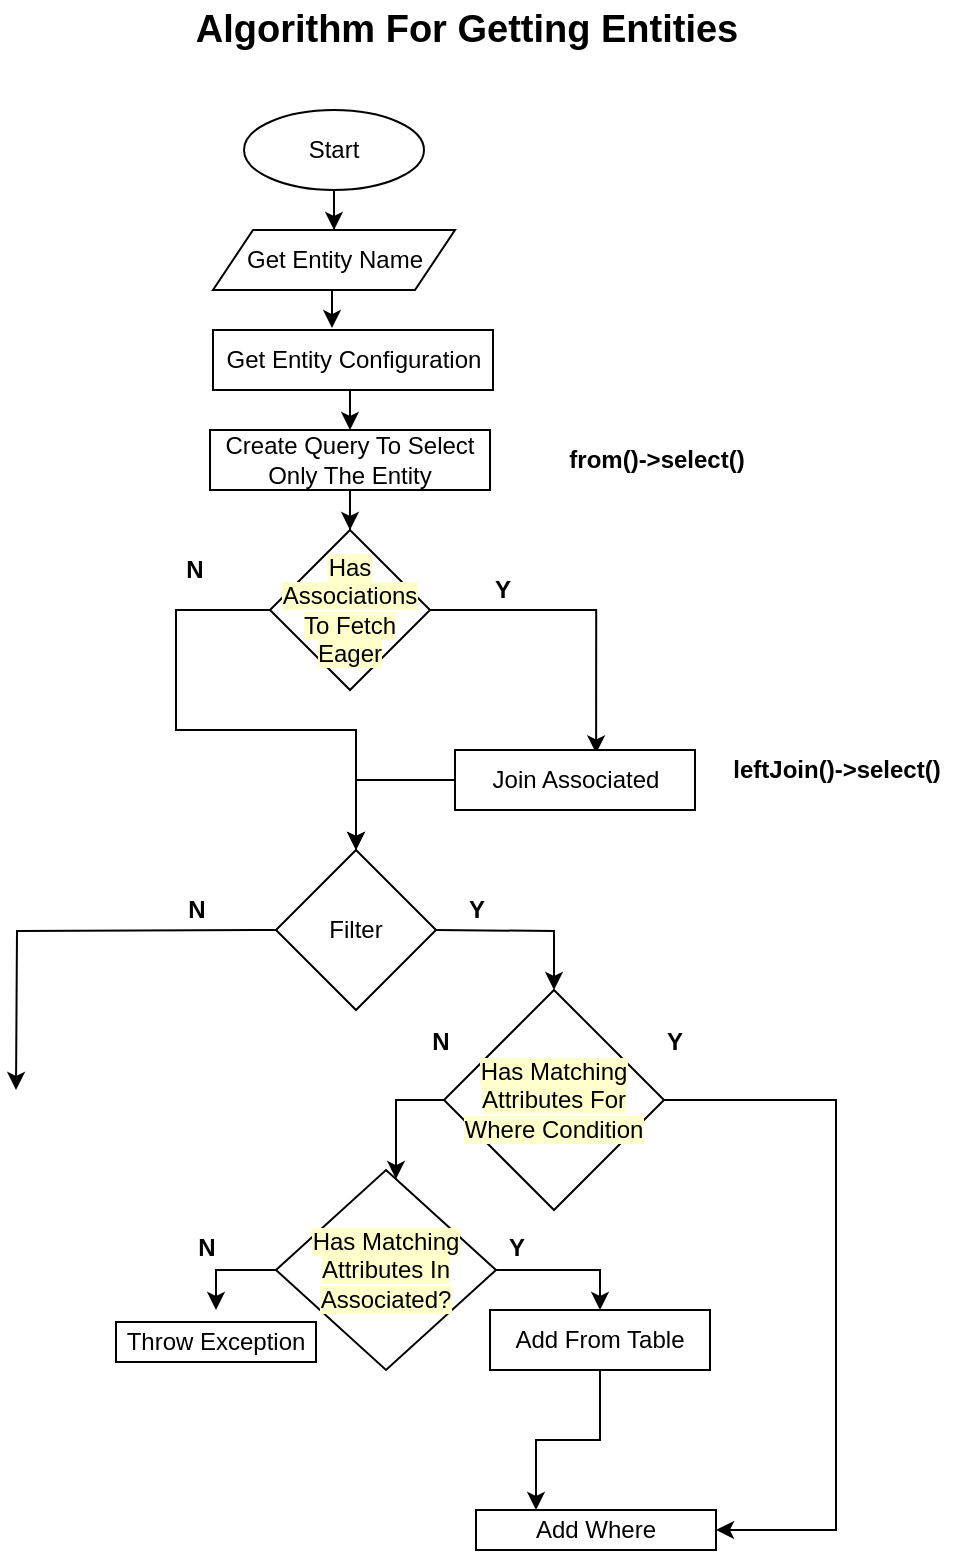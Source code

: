 <mxfile version="14.1.8" type="device"><diagram id="kD4zSPZ7bGZS6JNIyp9j" name="Page-1"><mxGraphModel dx="785" dy="535" grid="1" gridSize="10" guides="1" tooltips="1" connect="1" arrows="1" fold="1" page="1" pageScale="1" pageWidth="850" pageHeight="1100" math="0" shadow="0"><root><mxCell id="0"/><mxCell id="1" parent="0"/><mxCell id="E23y1CmX9zZtGq7kb587-1" value="Algorithm For Getting Entities" style="text;html=1;align=center;verticalAlign=middle;resizable=0;points=[];autosize=1;fontSize=19;fontStyle=1" vertex="1" parent="1"><mxGeometry x="130" y="85" width="290" height="30" as="geometry"/></mxCell><mxCell id="E23y1CmX9zZtGq7kb587-38" style="edgeStyle=orthogonalEdgeStyle;rounded=0;orthogonalLoop=1;jettySize=auto;html=1;entryX=0.5;entryY=0;entryDx=0;entryDy=0;fontSize=12;" edge="1" parent="1" source="E23y1CmX9zZtGq7kb587-2" target="E23y1CmX9zZtGq7kb587-3"><mxGeometry relative="1" as="geometry"/></mxCell><mxCell id="E23y1CmX9zZtGq7kb587-2" value="Start" style="ellipse;whiteSpace=wrap;html=1;fontSize=12;" vertex="1" parent="1"><mxGeometry x="164" y="140" width="90" height="40" as="geometry"/></mxCell><mxCell id="E23y1CmX9zZtGq7kb587-37" style="edgeStyle=orthogonalEdgeStyle;rounded=0;orthogonalLoop=1;jettySize=auto;html=1;exitX=0.5;exitY=1;exitDx=0;exitDy=0;entryX=0.425;entryY=-0.033;entryDx=0;entryDy=0;entryPerimeter=0;fontSize=12;" edge="1" parent="1" source="E23y1CmX9zZtGq7kb587-3" target="E23y1CmX9zZtGq7kb587-5"><mxGeometry relative="1" as="geometry"/></mxCell><mxCell id="E23y1CmX9zZtGq7kb587-3" value="Get Entity Name" style="shape=parallelogram;perimeter=parallelogramPerimeter;whiteSpace=wrap;html=1;fixedSize=1;fontSize=12;" vertex="1" parent="1"><mxGeometry x="148.5" y="200" width="121" height="30" as="geometry"/></mxCell><mxCell id="E23y1CmX9zZtGq7kb587-51" style="edgeStyle=orthogonalEdgeStyle;rounded=0;orthogonalLoop=1;jettySize=auto;html=1;entryX=0.5;entryY=0;entryDx=0;entryDy=0;fontSize=12;" edge="1" parent="1"><mxGeometry relative="1" as="geometry"><mxPoint x="218.5" y="280" as="sourcePoint"/><mxPoint x="217" y="300" as="targetPoint"/></mxGeometry></mxCell><mxCell id="E23y1CmX9zZtGq7kb587-5" value="Get Entity Configuration" style="whiteSpace=wrap;html=1;fontSize=12;" vertex="1" parent="1"><mxGeometry x="148.5" y="250" width="140" height="30" as="geometry"/></mxCell><mxCell id="E23y1CmX9zZtGq7kb587-7" style="edgeStyle=orthogonalEdgeStyle;rounded=0;orthogonalLoop=1;jettySize=auto;html=1;fontSize=12;" edge="1" parent="1" source="E23y1CmX9zZtGq7kb587-6" target="E23y1CmX9zZtGq7kb587-8"><mxGeometry relative="1" as="geometry"><mxPoint x="230" y="720" as="targetPoint"/><Array as="points"><mxPoint x="240" y="635"/></Array></mxGeometry></mxCell><mxCell id="E23y1CmX9zZtGq7kb587-18" style="edgeStyle=orthogonalEdgeStyle;rounded=0;orthogonalLoop=1;jettySize=auto;html=1;fontSize=12;entryX=1;entryY=0.5;entryDx=0;entryDy=0;" edge="1" parent="1" source="E23y1CmX9zZtGq7kb587-6" target="E23y1CmX9zZtGq7kb587-20"><mxGeometry relative="1" as="geometry"><mxPoint x="430" y="850" as="targetPoint"/><Array as="points"><mxPoint x="460" y="635"/><mxPoint x="460" y="850"/></Array></mxGeometry></mxCell><mxCell id="E23y1CmX9zZtGq7kb587-6" value="&lt;span style=&quot;background-color: rgb(255 , 255 , 204)&quot;&gt;Has Matching Attributes For Where Condition&lt;/span&gt;" style="rhombus;whiteSpace=wrap;html=1;fontSize=12;" vertex="1" parent="1"><mxGeometry x="264" y="580" width="110" height="110" as="geometry"/></mxCell><mxCell id="E23y1CmX9zZtGq7kb587-9" style="edgeStyle=orthogonalEdgeStyle;rounded=0;orthogonalLoop=1;jettySize=auto;html=1;exitX=0;exitY=0.5;exitDx=0;exitDy=0;fontSize=12;" edge="1" parent="1"><mxGeometry relative="1" as="geometry"><mxPoint x="150" y="740" as="targetPoint"/><mxPoint x="180" y="720" as="sourcePoint"/></mxGeometry></mxCell><mxCell id="E23y1CmX9zZtGq7kb587-12" style="edgeStyle=orthogonalEdgeStyle;rounded=0;orthogonalLoop=1;jettySize=auto;html=1;fontSize=12;entryX=0.5;entryY=0;entryDx=0;entryDy=0;" edge="1" parent="1" source="E23y1CmX9zZtGq7kb587-8" target="E23y1CmX9zZtGq7kb587-14"><mxGeometry relative="1" as="geometry"><mxPoint x="370" y="710" as="targetPoint"/><Array as="points"><mxPoint x="342" y="720"/></Array></mxGeometry></mxCell><mxCell id="E23y1CmX9zZtGq7kb587-8" value="&lt;span style=&quot;background-color: rgb(255 , 255 , 204)&quot;&gt;Has Matching Attributes In Associated?&lt;/span&gt;" style="rhombus;whiteSpace=wrap;html=1;" vertex="1" parent="1"><mxGeometry x="180" y="670" width="110" height="100" as="geometry"/></mxCell><mxCell id="E23y1CmX9zZtGq7kb587-10" value="Throw Exception" style="whiteSpace=wrap;html=1;fontSize=12;" vertex="1" parent="1"><mxGeometry x="100" y="746" width="100" height="20" as="geometry"/></mxCell><mxCell id="E23y1CmX9zZtGq7kb587-11" value="N" style="text;html=1;align=center;verticalAlign=middle;resizable=0;points=[];autosize=1;fontSize=12;fontStyle=1" vertex="1" parent="1"><mxGeometry x="135" y="699" width="20" height="20" as="geometry"/></mxCell><mxCell id="E23y1CmX9zZtGq7kb587-13" value="Y" style="text;html=1;align=center;verticalAlign=middle;resizable=0;points=[];autosize=1;fontSize=12;fontStyle=1" vertex="1" parent="1"><mxGeometry x="290" y="699" width="20" height="20" as="geometry"/></mxCell><mxCell id="E23y1CmX9zZtGq7kb587-44" style="edgeStyle=orthogonalEdgeStyle;rounded=0;orthogonalLoop=1;jettySize=auto;html=1;entryX=0.25;entryY=0;entryDx=0;entryDy=0;fontSize=12;" edge="1" parent="1" source="E23y1CmX9zZtGq7kb587-14" target="E23y1CmX9zZtGq7kb587-20"><mxGeometry relative="1" as="geometry"/></mxCell><mxCell id="E23y1CmX9zZtGq7kb587-14" value="Add From Table" style="whiteSpace=wrap;html=1;fontSize=12;" vertex="1" parent="1"><mxGeometry x="287" y="740" width="110" height="30" as="geometry"/></mxCell><mxCell id="E23y1CmX9zZtGq7kb587-17" value="N" style="text;html=1;align=center;verticalAlign=middle;resizable=0;points=[];autosize=1;fontSize=12;fontStyle=1" vertex="1" parent="1"><mxGeometry x="252" y="596" width="20" height="20" as="geometry"/></mxCell><mxCell id="E23y1CmX9zZtGq7kb587-19" value="Y" style="text;html=1;align=center;verticalAlign=middle;resizable=0;points=[];autosize=1;fontSize=12;fontStyle=1" vertex="1" parent="1"><mxGeometry x="368.5" y="596" width="20" height="20" as="geometry"/></mxCell><mxCell id="E23y1CmX9zZtGq7kb587-20" value="Add Where" style="whiteSpace=wrap;html=1;fontSize=12;" vertex="1" parent="1"><mxGeometry x="280" y="840" width="120" height="20" as="geometry"/></mxCell><mxCell id="E23y1CmX9zZtGq7kb587-23" style="edgeStyle=orthogonalEdgeStyle;rounded=0;orthogonalLoop=1;jettySize=auto;html=1;fontSize=12;" edge="1" parent="1" target="E23y1CmX9zZtGq7kb587-6"><mxGeometry relative="1" as="geometry"><mxPoint x="260" y="550" as="sourcePoint"/></mxGeometry></mxCell><mxCell id="E23y1CmX9zZtGq7kb587-26" style="edgeStyle=orthogonalEdgeStyle;rounded=0;orthogonalLoop=1;jettySize=auto;html=1;fontSize=12;" edge="1" parent="1"><mxGeometry relative="1" as="geometry"><mxPoint x="50" y="630" as="targetPoint"/><mxPoint x="180" y="550" as="sourcePoint"/></mxGeometry></mxCell><mxCell id="E23y1CmX9zZtGq7kb587-22" value="Filter" style="rhombus;whiteSpace=wrap;html=1;fontSize=12;" vertex="1" parent="1"><mxGeometry x="180" y="510" width="80" height="80" as="geometry"/></mxCell><mxCell id="E23y1CmX9zZtGq7kb587-25" value="Y" style="text;html=1;align=center;verticalAlign=middle;resizable=0;points=[];autosize=1;fontSize=12;fontStyle=1" vertex="1" parent="1"><mxGeometry x="270" y="530" width="20" height="20" as="geometry"/></mxCell><mxCell id="E23y1CmX9zZtGq7kb587-29" style="edgeStyle=orthogonalEdgeStyle;rounded=0;orthogonalLoop=1;jettySize=auto;html=1;fontSize=12;entryX=0.5;entryY=0;entryDx=0;entryDy=0;exitX=0;exitY=0.5;exitDx=0;exitDy=0;" edge="1" parent="1" source="E23y1CmX9zZtGq7kb587-28" target="E23y1CmX9zZtGq7kb587-22"><mxGeometry relative="1" as="geometry"><mxPoint x="120" y="460" as="targetPoint"/><mxPoint x="228.5" y="390" as="sourcePoint"/><Array as="points"><mxPoint x="130" y="390"/><mxPoint x="130" y="450"/><mxPoint x="220" y="450"/></Array></mxGeometry></mxCell><mxCell id="E23y1CmX9zZtGq7kb587-59" style="edgeStyle=orthogonalEdgeStyle;rounded=0;orthogonalLoop=1;jettySize=auto;html=1;exitX=1;exitY=0.5;exitDx=0;exitDy=0;entryX=0.588;entryY=0.056;entryDx=0;entryDy=0;entryPerimeter=0;fontSize=12;" edge="1" parent="1" source="E23y1CmX9zZtGq7kb587-28" target="E23y1CmX9zZtGq7kb587-35"><mxGeometry relative="1" as="geometry"/></mxCell><mxCell id="E23y1CmX9zZtGq7kb587-28" value="&lt;span style=&quot;background-color: rgb(255 , 255 , 204)&quot;&gt;Has Associations To Fetch Eager&lt;/span&gt;" style="rhombus;whiteSpace=wrap;html=1;" vertex="1" parent="1"><mxGeometry x="177" y="350" width="80" height="80" as="geometry"/></mxCell><mxCell id="E23y1CmX9zZtGq7kb587-52" style="edgeStyle=orthogonalEdgeStyle;rounded=0;orthogonalLoop=1;jettySize=auto;html=1;entryX=0.5;entryY=0;entryDx=0;entryDy=0;fontSize=12;" edge="1" parent="1" source="E23y1CmX9zZtGq7kb587-30" target="E23y1CmX9zZtGq7kb587-28"><mxGeometry relative="1" as="geometry"/></mxCell><mxCell id="E23y1CmX9zZtGq7kb587-30" value="Create Query To Select Only The Entity" style="whiteSpace=wrap;html=1;fontSize=12;" vertex="1" parent="1"><mxGeometry x="147" y="300" width="140" height="30" as="geometry"/></mxCell><mxCell id="E23y1CmX9zZtGq7kb587-56" style="edgeStyle=orthogonalEdgeStyle;rounded=0;orthogonalLoop=1;jettySize=auto;html=1;fontSize=12;" edge="1" parent="1" source="E23y1CmX9zZtGq7kb587-35" target="E23y1CmX9zZtGq7kb587-22"><mxGeometry relative="1" as="geometry"/></mxCell><mxCell id="E23y1CmX9zZtGq7kb587-35" value="Join Associated" style="whiteSpace=wrap;html=1;fontSize=12;" vertex="1" parent="1"><mxGeometry x="269.5" y="460" width="120" height="30" as="geometry"/></mxCell><mxCell id="E23y1CmX9zZtGq7kb587-41" value="Y" style="text;html=1;align=center;verticalAlign=middle;resizable=0;points=[];autosize=1;fontSize=12;fontStyle=1" vertex="1" parent="1"><mxGeometry x="282.5" y="370" width="20" height="20" as="geometry"/></mxCell><mxCell id="E23y1CmX9zZtGq7kb587-42" value="N" style="text;html=1;align=center;verticalAlign=middle;resizable=0;points=[];autosize=1;fontSize=12;fontStyle=1" vertex="1" parent="1"><mxGeometry x="128.5" y="360" width="20" height="20" as="geometry"/></mxCell><mxCell id="E23y1CmX9zZtGq7kb587-46" value="N" style="text;html=1;align=center;verticalAlign=middle;resizable=0;points=[];autosize=1;fontSize=12;fontStyle=1" vertex="1" parent="1"><mxGeometry x="130" y="530" width="20" height="20" as="geometry"/></mxCell><mxCell id="E23y1CmX9zZtGq7kb587-53" value="leftJoin()-&amp;gt;select()" style="text;html=1;align=center;verticalAlign=middle;resizable=0;points=[];autosize=1;fontSize=12;fontStyle=1" vertex="1" parent="1"><mxGeometry x="400" y="460" width="120" height="20" as="geometry"/></mxCell><mxCell id="E23y1CmX9zZtGq7kb587-54" value="from()-&amp;gt;select()" style="text;html=1;align=center;verticalAlign=middle;resizable=0;points=[];autosize=1;fontSize=12;fontStyle=1" vertex="1" parent="1"><mxGeometry x="320" y="305" width="100" height="20" as="geometry"/></mxCell></root></mxGraphModel></diagram></mxfile>